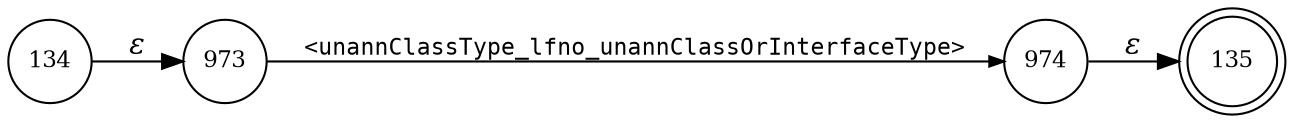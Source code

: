 digraph ATN {
rankdir=LR;
s135[fontsize=11, label="135", shape=doublecircle, fixedsize=true, width=.6];
s134[fontsize=11,label="134", shape=circle, fixedsize=true, width=.55, peripheries=1];
s973[fontsize=11,label="973", shape=circle, fixedsize=true, width=.55, peripheries=1];
s974[fontsize=11,label="974", shape=circle, fixedsize=true, width=.55, peripheries=1];
s134 -> s973 [fontname="Times-Italic", label="&epsilon;"];
s973 -> s974 [fontsize=11, fontname="Courier", arrowsize=.7, label = "<unannClassType_lfno_unannClassOrInterfaceType>", arrowhead = normal];
s974 -> s135 [fontname="Times-Italic", label="&epsilon;"];
}
